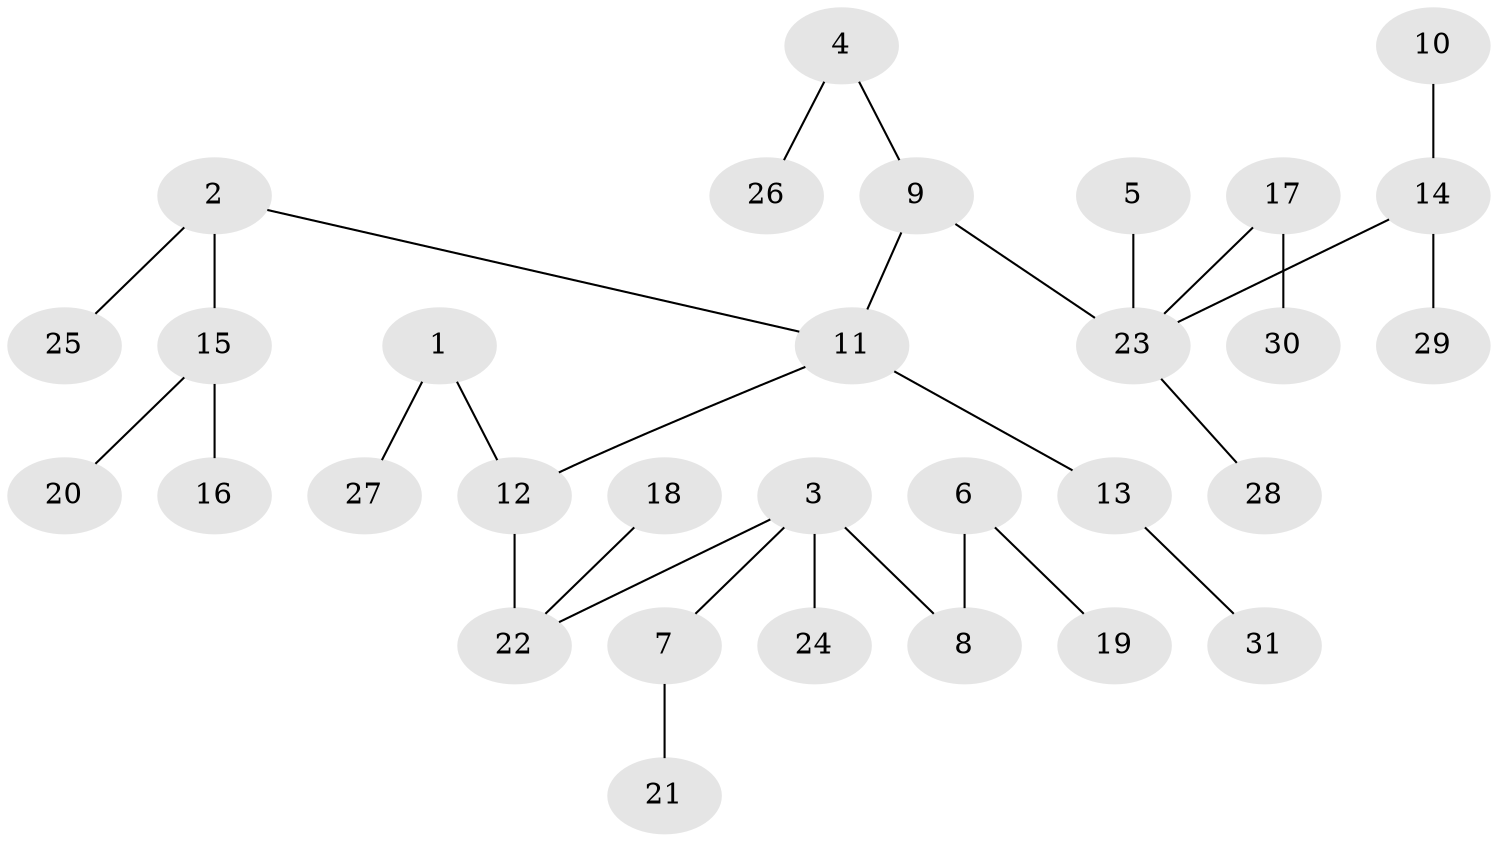 // original degree distribution, {5: 0.03278688524590164, 2: 0.29508196721311475, 4: 0.08196721311475409, 3: 0.09836065573770492, 7: 0.01639344262295082, 1: 0.47540983606557374}
// Generated by graph-tools (version 1.1) at 2025/02/03/09/25 03:02:28]
// undirected, 31 vertices, 30 edges
graph export_dot {
graph [start="1"]
  node [color=gray90,style=filled];
  1;
  2;
  3;
  4;
  5;
  6;
  7;
  8;
  9;
  10;
  11;
  12;
  13;
  14;
  15;
  16;
  17;
  18;
  19;
  20;
  21;
  22;
  23;
  24;
  25;
  26;
  27;
  28;
  29;
  30;
  31;
  1 -- 12 [weight=1.0];
  1 -- 27 [weight=1.0];
  2 -- 11 [weight=1.0];
  2 -- 15 [weight=1.0];
  2 -- 25 [weight=1.0];
  3 -- 7 [weight=1.0];
  3 -- 8 [weight=1.0];
  3 -- 22 [weight=1.0];
  3 -- 24 [weight=1.0];
  4 -- 9 [weight=1.0];
  4 -- 26 [weight=1.0];
  5 -- 23 [weight=1.0];
  6 -- 8 [weight=1.0];
  6 -- 19 [weight=1.0];
  7 -- 21 [weight=1.0];
  9 -- 11 [weight=1.0];
  9 -- 23 [weight=1.0];
  10 -- 14 [weight=1.0];
  11 -- 12 [weight=1.0];
  11 -- 13 [weight=1.0];
  12 -- 22 [weight=1.0];
  13 -- 31 [weight=1.0];
  14 -- 23 [weight=1.0];
  14 -- 29 [weight=1.0];
  15 -- 16 [weight=1.0];
  15 -- 20 [weight=1.0];
  17 -- 23 [weight=1.0];
  17 -- 30 [weight=1.0];
  18 -- 22 [weight=1.0];
  23 -- 28 [weight=1.0];
}

